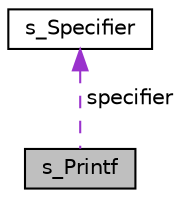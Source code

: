 digraph "s_Printf"
{
 // LATEX_PDF_SIZE
  edge [fontname="Helvetica",fontsize="10",labelfontname="Helvetica",labelfontsize="10"];
  node [fontname="Helvetica",fontsize="10",shape=record];
  Node1 [label="s_Printf",height=0.2,width=0.4,color="black", fillcolor="grey75", style="filled", fontcolor="black",tooltip=" "];
  Node2 -> Node1 [dir="back",color="darkorchid3",fontsize="10",style="dashed",label=" specifier" ,fontname="Helvetica"];
  Node2 [label="s_Specifier",height=0.2,width=0.4,color="black", fillcolor="white", style="filled",URL="$db/d7d/structs__Specifier.html",tooltip=" "];
}
